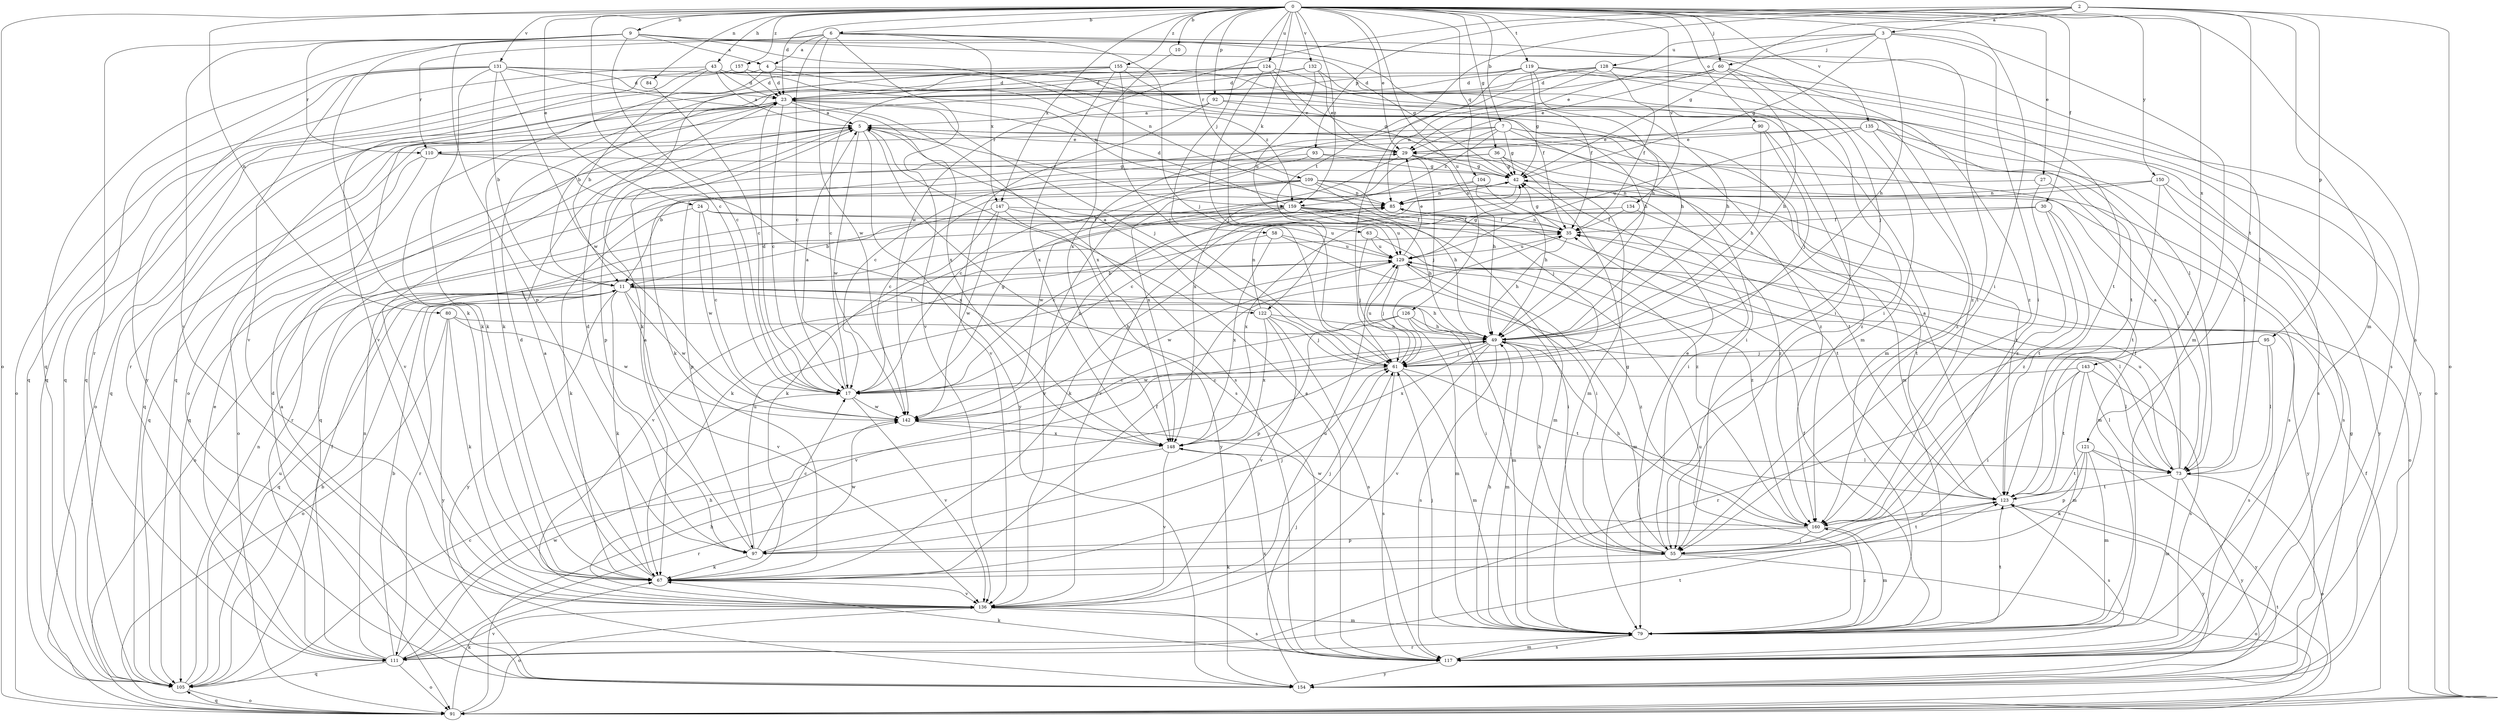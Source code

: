 strict digraph  {
0;
2;
3;
4;
5;
6;
7;
9;
10;
11;
17;
23;
24;
27;
29;
30;
35;
36;
42;
43;
49;
55;
58;
60;
61;
63;
67;
73;
79;
80;
84;
85;
90;
91;
92;
93;
95;
97;
104;
105;
109;
110;
111;
117;
119;
121;
122;
123;
124;
126;
128;
129;
131;
132;
134;
135;
136;
142;
143;
147;
148;
150;
154;
155;
157;
159;
160;
0 -> 6  [label=b];
0 -> 7  [label=b];
0 -> 9  [label=b];
0 -> 10  [label=b];
0 -> 17  [label=c];
0 -> 23  [label=d];
0 -> 24  [label=e];
0 -> 27  [label=e];
0 -> 29  [label=e];
0 -> 30  [label=f];
0 -> 36  [label=g];
0 -> 43  [label=h];
0 -> 55  [label=i];
0 -> 58  [label=j];
0 -> 60  [label=j];
0 -> 63  [label=k];
0 -> 80  [label=n];
0 -> 84  [label=n];
0 -> 90  [label=o];
0 -> 91  [label=o];
0 -> 92  [label=p];
0 -> 104  [label=q];
0 -> 109  [label=r];
0 -> 117  [label=s];
0 -> 119  [label=t];
0 -> 124  [label=u];
0 -> 126  [label=u];
0 -> 131  [label=v];
0 -> 132  [label=v];
0 -> 134  [label=v];
0 -> 135  [label=v];
0 -> 143  [label=x];
0 -> 147  [label=x];
0 -> 150  [label=y];
0 -> 155  [label=z];
0 -> 157  [label=z];
0 -> 159  [label=z];
2 -> 3  [label=a];
2 -> 42  [label=g];
2 -> 79  [label=m];
2 -> 91  [label=o];
2 -> 93  [label=p];
2 -> 95  [label=p];
2 -> 121  [label=t];
2 -> 122  [label=t];
2 -> 142  [label=w];
3 -> 29  [label=e];
3 -> 42  [label=g];
3 -> 49  [label=h];
3 -> 55  [label=i];
3 -> 60  [label=j];
3 -> 79  [label=m];
3 -> 128  [label=u];
4 -> 23  [label=d];
4 -> 67  [label=k];
4 -> 73  [label=l];
4 -> 105  [label=q];
4 -> 159  [label=z];
5 -> 29  [label=e];
5 -> 97  [label=p];
5 -> 105  [label=q];
5 -> 117  [label=s];
5 -> 136  [label=v];
5 -> 142  [label=w];
5 -> 154  [label=y];
5 -> 159  [label=z];
6 -> 4  [label=a];
6 -> 17  [label=c];
6 -> 61  [label=j];
6 -> 73  [label=l];
6 -> 79  [label=m];
6 -> 105  [label=q];
6 -> 110  [label=r];
6 -> 136  [label=v];
6 -> 142  [label=w];
6 -> 147  [label=x];
7 -> 17  [label=c];
7 -> 42  [label=g];
7 -> 55  [label=i];
7 -> 79  [label=m];
7 -> 110  [label=r];
7 -> 148  [label=x];
7 -> 159  [label=z];
7 -> 160  [label=z];
9 -> 4  [label=a];
9 -> 17  [label=c];
9 -> 42  [label=g];
9 -> 49  [label=h];
9 -> 55  [label=i];
9 -> 67  [label=k];
9 -> 85  [label=n];
9 -> 97  [label=p];
9 -> 110  [label=r];
9 -> 111  [label=r];
9 -> 136  [label=v];
10 -> 148  [label=x];
11 -> 49  [label=h];
11 -> 67  [label=k];
11 -> 79  [label=m];
11 -> 105  [label=q];
11 -> 111  [label=r];
11 -> 122  [label=t];
11 -> 136  [label=v];
11 -> 142  [label=w];
11 -> 154  [label=y];
11 -> 160  [label=z];
17 -> 5  [label=a];
17 -> 23  [label=d];
17 -> 42  [label=g];
17 -> 136  [label=v];
17 -> 142  [label=w];
23 -> 5  [label=a];
23 -> 17  [label=c];
23 -> 61  [label=j];
23 -> 91  [label=o];
23 -> 105  [label=q];
23 -> 117  [label=s];
24 -> 17  [label=c];
24 -> 35  [label=f];
24 -> 67  [label=k];
24 -> 142  [label=w];
24 -> 160  [label=z];
27 -> 73  [label=l];
27 -> 85  [label=n];
27 -> 160  [label=z];
29 -> 42  [label=g];
29 -> 49  [label=h];
29 -> 61  [label=j];
29 -> 148  [label=x];
30 -> 35  [label=f];
30 -> 79  [label=m];
30 -> 123  [label=t];
30 -> 148  [label=x];
30 -> 160  [label=z];
35 -> 42  [label=g];
35 -> 49  [label=h];
35 -> 85  [label=n];
35 -> 129  [label=u];
36 -> 11  [label=b];
36 -> 42  [label=g];
36 -> 79  [label=m];
36 -> 105  [label=q];
36 -> 123  [label=t];
42 -> 85  [label=n];
42 -> 136  [label=v];
42 -> 160  [label=z];
43 -> 5  [label=a];
43 -> 11  [label=b];
43 -> 23  [label=d];
43 -> 85  [label=n];
43 -> 91  [label=o];
43 -> 136  [label=v];
49 -> 61  [label=j];
49 -> 73  [label=l];
49 -> 79  [label=m];
49 -> 117  [label=s];
49 -> 136  [label=v];
49 -> 142  [label=w];
49 -> 148  [label=x];
55 -> 29  [label=e];
55 -> 42  [label=g];
55 -> 49  [label=h];
55 -> 67  [label=k];
55 -> 91  [label=o];
55 -> 123  [label=t];
58 -> 55  [label=i];
58 -> 129  [label=u];
58 -> 136  [label=v];
58 -> 148  [label=x];
60 -> 23  [label=d];
60 -> 29  [label=e];
60 -> 49  [label=h];
60 -> 61  [label=j];
60 -> 105  [label=q];
60 -> 160  [label=z];
61 -> 17  [label=c];
61 -> 79  [label=m];
61 -> 117  [label=s];
61 -> 123  [label=t];
61 -> 129  [label=u];
63 -> 61  [label=j];
63 -> 129  [label=u];
63 -> 160  [label=z];
67 -> 5  [label=a];
67 -> 23  [label=d];
67 -> 35  [label=f];
67 -> 61  [label=j];
67 -> 136  [label=v];
73 -> 5  [label=a];
73 -> 35  [label=f];
73 -> 79  [label=m];
73 -> 91  [label=o];
73 -> 123  [label=t];
73 -> 129  [label=u];
73 -> 154  [label=y];
79 -> 35  [label=f];
79 -> 49  [label=h];
79 -> 61  [label=j];
79 -> 111  [label=r];
79 -> 117  [label=s];
79 -> 123  [label=t];
79 -> 129  [label=u];
79 -> 160  [label=z];
80 -> 49  [label=h];
80 -> 67  [label=k];
80 -> 91  [label=o];
80 -> 142  [label=w];
80 -> 154  [label=y];
84 -> 17  [label=c];
85 -> 35  [label=f];
85 -> 91  [label=o];
90 -> 29  [label=e];
90 -> 49  [label=h];
90 -> 61  [label=j];
90 -> 160  [label=z];
91 -> 35  [label=f];
91 -> 49  [label=h];
91 -> 67  [label=k];
91 -> 105  [label=q];
91 -> 123  [label=t];
92 -> 5  [label=a];
92 -> 123  [label=t];
92 -> 136  [label=v];
92 -> 154  [label=y];
93 -> 17  [label=c];
93 -> 42  [label=g];
93 -> 73  [label=l];
93 -> 105  [label=q];
95 -> 61  [label=j];
95 -> 73  [label=l];
95 -> 111  [label=r];
95 -> 117  [label=s];
97 -> 5  [label=a];
97 -> 17  [label=c];
97 -> 23  [label=d];
97 -> 61  [label=j];
97 -> 67  [label=k];
97 -> 129  [label=u];
97 -> 142  [label=w];
104 -> 49  [label=h];
104 -> 55  [label=i];
104 -> 85  [label=n];
104 -> 142  [label=w];
105 -> 11  [label=b];
105 -> 17  [label=c];
105 -> 85  [label=n];
105 -> 91  [label=o];
105 -> 129  [label=u];
109 -> 17  [label=c];
109 -> 49  [label=h];
109 -> 61  [label=j];
109 -> 85  [label=n];
109 -> 97  [label=p];
109 -> 111  [label=r];
109 -> 117  [label=s];
109 -> 123  [label=t];
109 -> 136  [label=v];
110 -> 42  [label=g];
110 -> 91  [label=o];
110 -> 105  [label=q];
110 -> 148  [label=x];
111 -> 11  [label=b];
111 -> 29  [label=e];
111 -> 35  [label=f];
111 -> 49  [label=h];
111 -> 85  [label=n];
111 -> 91  [label=o];
111 -> 105  [label=q];
111 -> 123  [label=t];
111 -> 136  [label=v];
111 -> 142  [label=w];
117 -> 5  [label=a];
117 -> 67  [label=k];
117 -> 79  [label=m];
117 -> 148  [label=x];
117 -> 154  [label=y];
119 -> 23  [label=d];
119 -> 42  [label=g];
119 -> 49  [label=h];
119 -> 55  [label=i];
119 -> 61  [label=j];
119 -> 91  [label=o];
119 -> 123  [label=t];
121 -> 67  [label=k];
121 -> 73  [label=l];
121 -> 79  [label=m];
121 -> 97  [label=p];
121 -> 123  [label=t];
121 -> 154  [label=y];
122 -> 5  [label=a];
122 -> 49  [label=h];
122 -> 61  [label=j];
122 -> 85  [label=n];
122 -> 117  [label=s];
122 -> 136  [label=v];
122 -> 148  [label=x];
123 -> 5  [label=a];
123 -> 117  [label=s];
123 -> 154  [label=y];
123 -> 160  [label=z];
124 -> 11  [label=b];
124 -> 23  [label=d];
124 -> 29  [label=e];
124 -> 42  [label=g];
124 -> 55  [label=i];
124 -> 61  [label=j];
124 -> 67  [label=k];
126 -> 49  [label=h];
126 -> 55  [label=i];
126 -> 79  [label=m];
126 -> 97  [label=p];
126 -> 136  [label=v];
128 -> 17  [label=c];
128 -> 23  [label=d];
128 -> 35  [label=f];
128 -> 85  [label=n];
128 -> 91  [label=o];
128 -> 117  [label=s];
128 -> 148  [label=x];
129 -> 11  [label=b];
129 -> 29  [label=e];
129 -> 42  [label=g];
129 -> 55  [label=i];
129 -> 61  [label=j];
129 -> 73  [label=l];
129 -> 79  [label=m];
129 -> 142  [label=w];
129 -> 154  [label=y];
131 -> 11  [label=b];
131 -> 23  [label=d];
131 -> 35  [label=f];
131 -> 49  [label=h];
131 -> 67  [label=k];
131 -> 105  [label=q];
131 -> 136  [label=v];
131 -> 142  [label=w];
131 -> 148  [label=x];
131 -> 154  [label=y];
132 -> 23  [label=d];
132 -> 29  [label=e];
132 -> 79  [label=m];
132 -> 111  [label=r];
132 -> 129  [label=u];
134 -> 35  [label=f];
134 -> 67  [label=k];
134 -> 123  [label=t];
135 -> 29  [label=e];
135 -> 67  [label=k];
135 -> 73  [label=l];
135 -> 117  [label=s];
135 -> 129  [label=u];
135 -> 160  [label=z];
136 -> 79  [label=m];
136 -> 91  [label=o];
136 -> 117  [label=s];
136 -> 129  [label=u];
142 -> 85  [label=n];
142 -> 148  [label=x];
143 -> 17  [label=c];
143 -> 55  [label=i];
143 -> 73  [label=l];
143 -> 79  [label=m];
143 -> 117  [label=s];
143 -> 123  [label=t];
147 -> 11  [label=b];
147 -> 35  [label=f];
147 -> 67  [label=k];
147 -> 129  [label=u];
147 -> 142  [label=w];
147 -> 154  [label=y];
148 -> 73  [label=l];
148 -> 111  [label=r];
148 -> 136  [label=v];
150 -> 17  [label=c];
150 -> 85  [label=n];
150 -> 117  [label=s];
150 -> 123  [label=t];
150 -> 154  [label=y];
154 -> 5  [label=a];
154 -> 23  [label=d];
154 -> 42  [label=g];
154 -> 61  [label=j];
155 -> 23  [label=d];
155 -> 49  [label=h];
155 -> 61  [label=j];
155 -> 67  [label=k];
155 -> 105  [label=q];
155 -> 148  [label=x];
155 -> 160  [label=z];
157 -> 23  [label=d];
157 -> 35  [label=f];
157 -> 105  [label=q];
159 -> 17  [label=c];
159 -> 23  [label=d];
159 -> 35  [label=f];
159 -> 49  [label=h];
159 -> 67  [label=k];
159 -> 79  [label=m];
159 -> 91  [label=o];
159 -> 123  [label=t];
159 -> 129  [label=u];
160 -> 49  [label=h];
160 -> 55  [label=i];
160 -> 79  [label=m];
160 -> 97  [label=p];
160 -> 142  [label=w];
}
